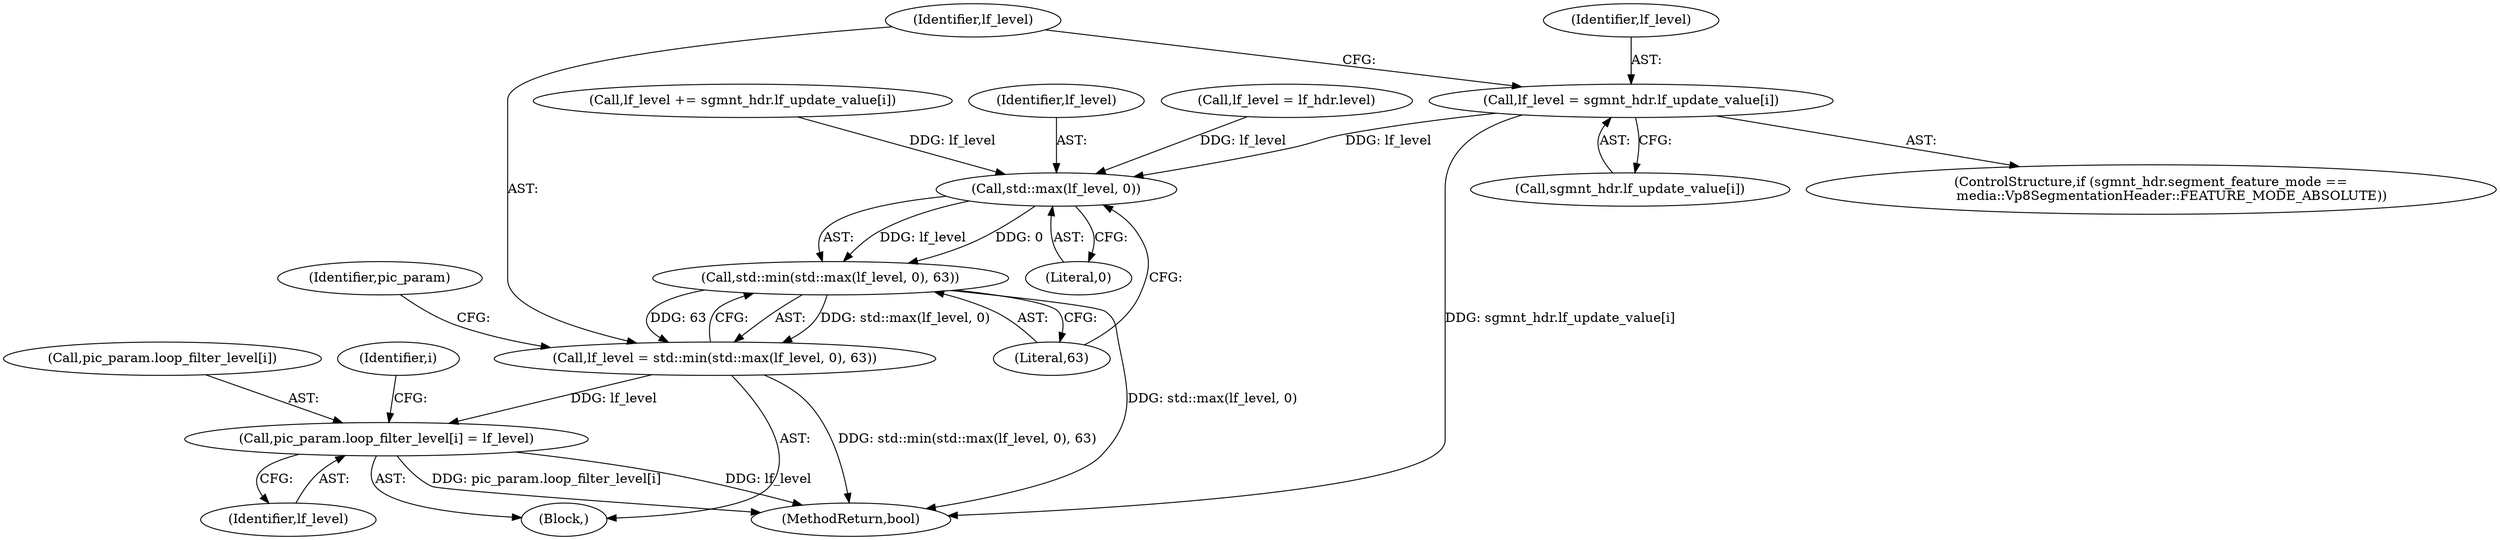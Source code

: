 digraph "0_Chrome_27c68f543e5eba779902447445dfb05ec3f5bf75_2@API" {
"1000510" [label="(Call,lf_level = sgmnt_hdr.lf_update_value[i])"];
"1000528" [label="(Call,std::max(lf_level, 0))"];
"1000527" [label="(Call,std::min(std::max(lf_level, 0), 63))"];
"1000525" [label="(Call,lf_level = std::min(std::max(lf_level, 0), 63))"];
"1000532" [label="(Call,pic_param.loop_filter_level[i] = lf_level)"];
"1000786" [label="(MethodReturn,bool)"];
"1000530" [label="(Literal,0)"];
"1000525" [label="(Call,lf_level = std::min(std::max(lf_level, 0), 63))"];
"1000492" [label="(Block,)"];
"1000538" [label="(Identifier,lf_level)"];
"1000526" [label="(Identifier,lf_level)"];
"1000504" [label="(ControlStructure,if (sgmnt_hdr.segment_feature_mode ==\n          media::Vp8SegmentationHeader::FEATURE_MODE_ABSOLUTE))"];
"1000511" [label="(Identifier,lf_level)"];
"1000529" [label="(Identifier,lf_level)"];
"1000532" [label="(Call,pic_param.loop_filter_level[i] = lf_level)"];
"1000533" [label="(Call,pic_param.loop_filter_level[i])"];
"1000491" [label="(Identifier,i)"];
"1000528" [label="(Call,std::max(lf_level, 0))"];
"1000535" [label="(Identifier,pic_param)"];
"1000494" [label="(Call,lf_level = lf_hdr.level)"];
"1000512" [label="(Call,sgmnt_hdr.lf_update_value[i])"];
"1000531" [label="(Literal,63)"];
"1000518" [label="(Call,lf_level += sgmnt_hdr.lf_update_value[i])"];
"1000527" [label="(Call,std::min(std::max(lf_level, 0), 63))"];
"1000510" [label="(Call,lf_level = sgmnt_hdr.lf_update_value[i])"];
"1000510" -> "1000504"  [label="AST: "];
"1000510" -> "1000512"  [label="CFG: "];
"1000511" -> "1000510"  [label="AST: "];
"1000512" -> "1000510"  [label="AST: "];
"1000526" -> "1000510"  [label="CFG: "];
"1000510" -> "1000786"  [label="DDG: sgmnt_hdr.lf_update_value[i]"];
"1000510" -> "1000528"  [label="DDG: lf_level"];
"1000528" -> "1000527"  [label="AST: "];
"1000528" -> "1000530"  [label="CFG: "];
"1000529" -> "1000528"  [label="AST: "];
"1000530" -> "1000528"  [label="AST: "];
"1000531" -> "1000528"  [label="CFG: "];
"1000528" -> "1000527"  [label="DDG: lf_level"];
"1000528" -> "1000527"  [label="DDG: 0"];
"1000518" -> "1000528"  [label="DDG: lf_level"];
"1000494" -> "1000528"  [label="DDG: lf_level"];
"1000527" -> "1000525"  [label="AST: "];
"1000527" -> "1000531"  [label="CFG: "];
"1000531" -> "1000527"  [label="AST: "];
"1000525" -> "1000527"  [label="CFG: "];
"1000527" -> "1000786"  [label="DDG: std::max(lf_level, 0)"];
"1000527" -> "1000525"  [label="DDG: std::max(lf_level, 0)"];
"1000527" -> "1000525"  [label="DDG: 63"];
"1000525" -> "1000492"  [label="AST: "];
"1000526" -> "1000525"  [label="AST: "];
"1000535" -> "1000525"  [label="CFG: "];
"1000525" -> "1000786"  [label="DDG: std::min(std::max(lf_level, 0), 63)"];
"1000525" -> "1000532"  [label="DDG: lf_level"];
"1000532" -> "1000492"  [label="AST: "];
"1000532" -> "1000538"  [label="CFG: "];
"1000533" -> "1000532"  [label="AST: "];
"1000538" -> "1000532"  [label="AST: "];
"1000491" -> "1000532"  [label="CFG: "];
"1000532" -> "1000786"  [label="DDG: pic_param.loop_filter_level[i]"];
"1000532" -> "1000786"  [label="DDG: lf_level"];
}
